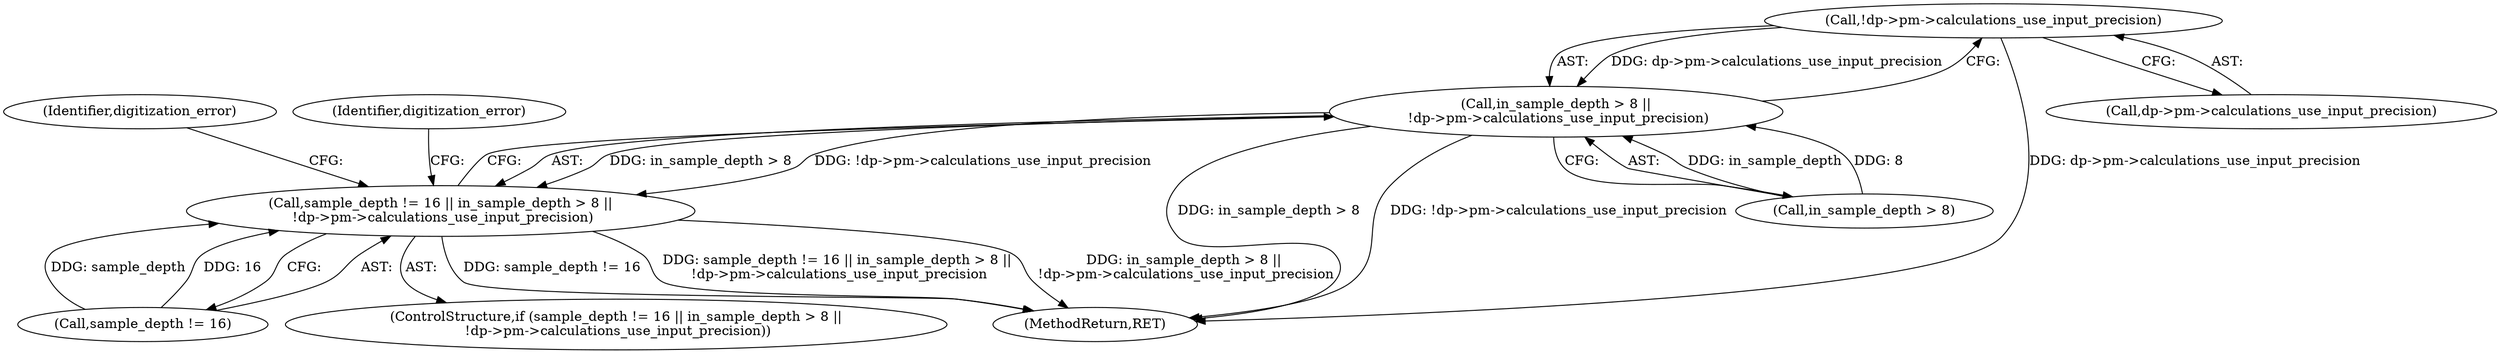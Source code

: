 digraph "0_Android_9d4853418ab2f754c2b63e091c29c5529b8b86ca_148@pointer" {
"1000301" [label="(Call,!dp->pm->calculations_use_input_precision)"];
"1000297" [label="(Call,in_sample_depth > 8 ||\n !dp->pm->calculations_use_input_precision)"];
"1000293" [label="(Call,sample_depth != 16 || in_sample_depth > 8 ||\n !dp->pm->calculations_use_input_precision)"];
"1000297" [label="(Call,in_sample_depth > 8 ||\n !dp->pm->calculations_use_input_precision)"];
"1000292" [label="(ControlStructure,if (sample_depth != 16 || in_sample_depth > 8 ||\n !dp->pm->calculations_use_input_precision))"];
"1000293" [label="(Call,sample_depth != 16 || in_sample_depth > 8 ||\n !dp->pm->calculations_use_input_precision)"];
"1000294" [label="(Call,sample_depth != 16)"];
"1000312" [label="(Identifier,digitization_error)"];
"1000302" [label="(Call,dp->pm->calculations_use_input_precision)"];
"1000662" [label="(MethodReturn,RET)"];
"1000298" [label="(Call,in_sample_depth > 8)"];
"1000301" [label="(Call,!dp->pm->calculations_use_input_precision)"];
"1000308" [label="(Identifier,digitization_error)"];
"1000301" -> "1000297"  [label="AST: "];
"1000301" -> "1000302"  [label="CFG: "];
"1000302" -> "1000301"  [label="AST: "];
"1000297" -> "1000301"  [label="CFG: "];
"1000301" -> "1000662"  [label="DDG: dp->pm->calculations_use_input_precision"];
"1000301" -> "1000297"  [label="DDG: dp->pm->calculations_use_input_precision"];
"1000297" -> "1000293"  [label="AST: "];
"1000297" -> "1000298"  [label="CFG: "];
"1000298" -> "1000297"  [label="AST: "];
"1000293" -> "1000297"  [label="CFG: "];
"1000297" -> "1000662"  [label="DDG: in_sample_depth > 8"];
"1000297" -> "1000662"  [label="DDG: !dp->pm->calculations_use_input_precision"];
"1000297" -> "1000293"  [label="DDG: in_sample_depth > 8"];
"1000297" -> "1000293"  [label="DDG: !dp->pm->calculations_use_input_precision"];
"1000298" -> "1000297"  [label="DDG: in_sample_depth"];
"1000298" -> "1000297"  [label="DDG: 8"];
"1000293" -> "1000292"  [label="AST: "];
"1000293" -> "1000294"  [label="CFG: "];
"1000294" -> "1000293"  [label="AST: "];
"1000308" -> "1000293"  [label="CFG: "];
"1000312" -> "1000293"  [label="CFG: "];
"1000293" -> "1000662"  [label="DDG: sample_depth != 16"];
"1000293" -> "1000662"  [label="DDG: sample_depth != 16 || in_sample_depth > 8 ||\n !dp->pm->calculations_use_input_precision"];
"1000293" -> "1000662"  [label="DDG: in_sample_depth > 8 ||\n !dp->pm->calculations_use_input_precision"];
"1000294" -> "1000293"  [label="DDG: sample_depth"];
"1000294" -> "1000293"  [label="DDG: 16"];
}
